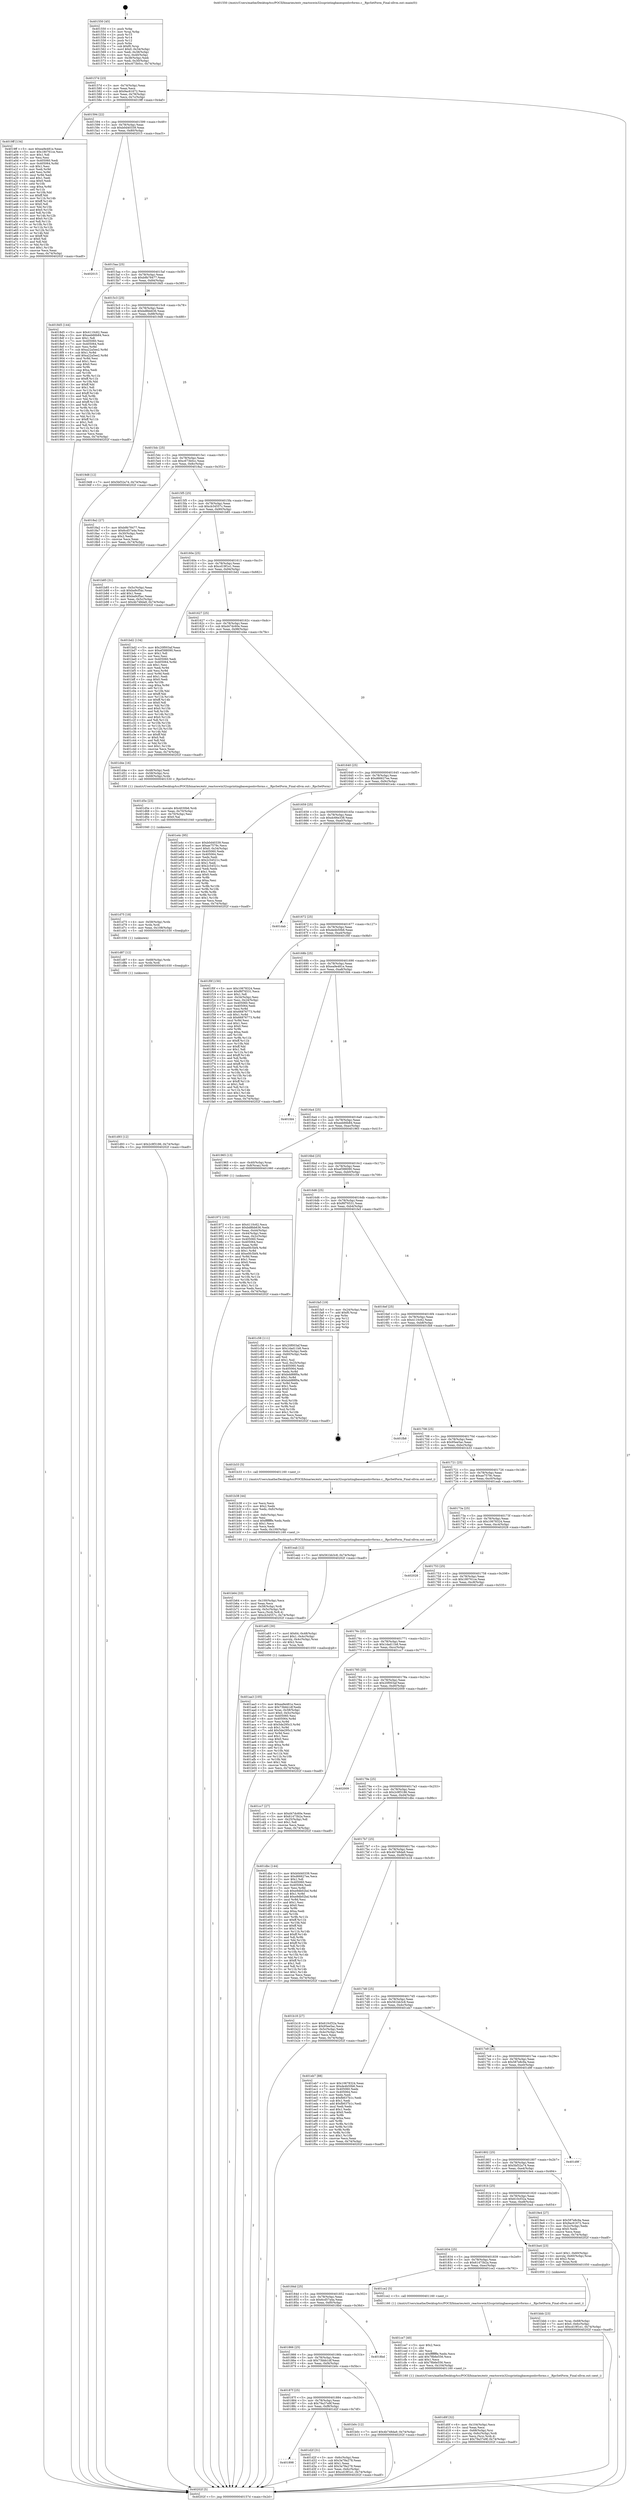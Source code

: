 digraph "0x401550" {
  label = "0x401550 (/mnt/c/Users/mathe/Desktop/tcc/POCII/binaries/extr_reactoswin32ssprintingbasespoolsvforms.c__RpcSetForm_Final-ollvm.out::main(0))"
  labelloc = "t"
  node[shape=record]

  Entry [label="",width=0.3,height=0.3,shape=circle,fillcolor=black,style=filled]
  "0x40157d" [label="{
     0x40157d [23]\l
     | [instrs]\l
     &nbsp;&nbsp;0x40157d \<+3\>: mov -0x74(%rbp),%eax\l
     &nbsp;&nbsp;0x401580 \<+2\>: mov %eax,%ecx\l
     &nbsp;&nbsp;0x401582 \<+6\>: sub $0x9ac61672,%ecx\l
     &nbsp;&nbsp;0x401588 \<+3\>: mov %eax,-0x78(%rbp)\l
     &nbsp;&nbsp;0x40158b \<+3\>: mov %ecx,-0x7c(%rbp)\l
     &nbsp;&nbsp;0x40158e \<+6\>: je 00000000004019ff \<main+0x4af\>\l
  }"]
  "0x4019ff" [label="{
     0x4019ff [134]\l
     | [instrs]\l
     &nbsp;&nbsp;0x4019ff \<+5\>: mov $0xea9e481e,%eax\l
     &nbsp;&nbsp;0x401a04 \<+5\>: mov $0x180761ce,%ecx\l
     &nbsp;&nbsp;0x401a09 \<+2\>: mov $0x1,%dl\l
     &nbsp;&nbsp;0x401a0b \<+2\>: xor %esi,%esi\l
     &nbsp;&nbsp;0x401a0d \<+7\>: mov 0x405060,%edi\l
     &nbsp;&nbsp;0x401a14 \<+8\>: mov 0x405064,%r8d\l
     &nbsp;&nbsp;0x401a1c \<+3\>: sub $0x1,%esi\l
     &nbsp;&nbsp;0x401a1f \<+3\>: mov %edi,%r9d\l
     &nbsp;&nbsp;0x401a22 \<+3\>: add %esi,%r9d\l
     &nbsp;&nbsp;0x401a25 \<+4\>: imul %r9d,%edi\l
     &nbsp;&nbsp;0x401a29 \<+3\>: and $0x1,%edi\l
     &nbsp;&nbsp;0x401a2c \<+3\>: cmp $0x0,%edi\l
     &nbsp;&nbsp;0x401a2f \<+4\>: sete %r10b\l
     &nbsp;&nbsp;0x401a33 \<+4\>: cmp $0xa,%r8d\l
     &nbsp;&nbsp;0x401a37 \<+4\>: setl %r11b\l
     &nbsp;&nbsp;0x401a3b \<+3\>: mov %r10b,%bl\l
     &nbsp;&nbsp;0x401a3e \<+3\>: xor $0xff,%bl\l
     &nbsp;&nbsp;0x401a41 \<+3\>: mov %r11b,%r14b\l
     &nbsp;&nbsp;0x401a44 \<+4\>: xor $0xff,%r14b\l
     &nbsp;&nbsp;0x401a48 \<+3\>: xor $0x0,%dl\l
     &nbsp;&nbsp;0x401a4b \<+3\>: mov %bl,%r15b\l
     &nbsp;&nbsp;0x401a4e \<+4\>: and $0x0,%r15b\l
     &nbsp;&nbsp;0x401a52 \<+3\>: and %dl,%r10b\l
     &nbsp;&nbsp;0x401a55 \<+3\>: mov %r14b,%r12b\l
     &nbsp;&nbsp;0x401a58 \<+4\>: and $0x0,%r12b\l
     &nbsp;&nbsp;0x401a5c \<+3\>: and %dl,%r11b\l
     &nbsp;&nbsp;0x401a5f \<+3\>: or %r10b,%r15b\l
     &nbsp;&nbsp;0x401a62 \<+3\>: or %r11b,%r12b\l
     &nbsp;&nbsp;0x401a65 \<+3\>: xor %r12b,%r15b\l
     &nbsp;&nbsp;0x401a68 \<+3\>: or %r14b,%bl\l
     &nbsp;&nbsp;0x401a6b \<+3\>: xor $0xff,%bl\l
     &nbsp;&nbsp;0x401a6e \<+3\>: or $0x0,%dl\l
     &nbsp;&nbsp;0x401a71 \<+2\>: and %dl,%bl\l
     &nbsp;&nbsp;0x401a73 \<+3\>: or %bl,%r15b\l
     &nbsp;&nbsp;0x401a76 \<+4\>: test $0x1,%r15b\l
     &nbsp;&nbsp;0x401a7a \<+3\>: cmovne %ecx,%eax\l
     &nbsp;&nbsp;0x401a7d \<+3\>: mov %eax,-0x74(%rbp)\l
     &nbsp;&nbsp;0x401a80 \<+5\>: jmp 000000000040202f \<main+0xadf\>\l
  }"]
  "0x401594" [label="{
     0x401594 [22]\l
     | [instrs]\l
     &nbsp;&nbsp;0x401594 \<+5\>: jmp 0000000000401599 \<main+0x49\>\l
     &nbsp;&nbsp;0x401599 \<+3\>: mov -0x78(%rbp),%eax\l
     &nbsp;&nbsp;0x40159c \<+5\>: sub $0xb0d40339,%eax\l
     &nbsp;&nbsp;0x4015a1 \<+3\>: mov %eax,-0x80(%rbp)\l
     &nbsp;&nbsp;0x4015a4 \<+6\>: je 0000000000402015 \<main+0xac5\>\l
  }"]
  Exit [label="",width=0.3,height=0.3,shape=circle,fillcolor=black,style=filled,peripheries=2]
  "0x402015" [label="{
     0x402015\l
  }", style=dashed]
  "0x4015aa" [label="{
     0x4015aa [25]\l
     | [instrs]\l
     &nbsp;&nbsp;0x4015aa \<+5\>: jmp 00000000004015af \<main+0x5f\>\l
     &nbsp;&nbsp;0x4015af \<+3\>: mov -0x78(%rbp),%eax\l
     &nbsp;&nbsp;0x4015b2 \<+5\>: sub $0xb9b78477,%eax\l
     &nbsp;&nbsp;0x4015b7 \<+6\>: mov %eax,-0x84(%rbp)\l
     &nbsp;&nbsp;0x4015bd \<+6\>: je 00000000004018d5 \<main+0x385\>\l
  }"]
  "0x401d93" [label="{
     0x401d93 [12]\l
     | [instrs]\l
     &nbsp;&nbsp;0x401d93 \<+7\>: movl $0x2c9f3186,-0x74(%rbp)\l
     &nbsp;&nbsp;0x401d9a \<+5\>: jmp 000000000040202f \<main+0xadf\>\l
  }"]
  "0x4018d5" [label="{
     0x4018d5 [144]\l
     | [instrs]\l
     &nbsp;&nbsp;0x4018d5 \<+5\>: mov $0x4110c62,%eax\l
     &nbsp;&nbsp;0x4018da \<+5\>: mov $0xeeb66b84,%ecx\l
     &nbsp;&nbsp;0x4018df \<+2\>: mov $0x1,%dl\l
     &nbsp;&nbsp;0x4018e1 \<+7\>: mov 0x405060,%esi\l
     &nbsp;&nbsp;0x4018e8 \<+7\>: mov 0x405064,%edi\l
     &nbsp;&nbsp;0x4018ef \<+3\>: mov %esi,%r8d\l
     &nbsp;&nbsp;0x4018f2 \<+7\>: sub $0xa22a5ee2,%r8d\l
     &nbsp;&nbsp;0x4018f9 \<+4\>: sub $0x1,%r8d\l
     &nbsp;&nbsp;0x4018fd \<+7\>: add $0xa22a5ee2,%r8d\l
     &nbsp;&nbsp;0x401904 \<+4\>: imul %r8d,%esi\l
     &nbsp;&nbsp;0x401908 \<+3\>: and $0x1,%esi\l
     &nbsp;&nbsp;0x40190b \<+3\>: cmp $0x0,%esi\l
     &nbsp;&nbsp;0x40190e \<+4\>: sete %r9b\l
     &nbsp;&nbsp;0x401912 \<+3\>: cmp $0xa,%edi\l
     &nbsp;&nbsp;0x401915 \<+4\>: setl %r10b\l
     &nbsp;&nbsp;0x401919 \<+3\>: mov %r9b,%r11b\l
     &nbsp;&nbsp;0x40191c \<+4\>: xor $0xff,%r11b\l
     &nbsp;&nbsp;0x401920 \<+3\>: mov %r10b,%bl\l
     &nbsp;&nbsp;0x401923 \<+3\>: xor $0xff,%bl\l
     &nbsp;&nbsp;0x401926 \<+3\>: xor $0x1,%dl\l
     &nbsp;&nbsp;0x401929 \<+3\>: mov %r11b,%r14b\l
     &nbsp;&nbsp;0x40192c \<+4\>: and $0xff,%r14b\l
     &nbsp;&nbsp;0x401930 \<+3\>: and %dl,%r9b\l
     &nbsp;&nbsp;0x401933 \<+3\>: mov %bl,%r15b\l
     &nbsp;&nbsp;0x401936 \<+4\>: and $0xff,%r15b\l
     &nbsp;&nbsp;0x40193a \<+3\>: and %dl,%r10b\l
     &nbsp;&nbsp;0x40193d \<+3\>: or %r9b,%r14b\l
     &nbsp;&nbsp;0x401940 \<+3\>: or %r10b,%r15b\l
     &nbsp;&nbsp;0x401943 \<+3\>: xor %r15b,%r14b\l
     &nbsp;&nbsp;0x401946 \<+3\>: or %bl,%r11b\l
     &nbsp;&nbsp;0x401949 \<+4\>: xor $0xff,%r11b\l
     &nbsp;&nbsp;0x40194d \<+3\>: or $0x1,%dl\l
     &nbsp;&nbsp;0x401950 \<+3\>: and %dl,%r11b\l
     &nbsp;&nbsp;0x401953 \<+3\>: or %r11b,%r14b\l
     &nbsp;&nbsp;0x401956 \<+4\>: test $0x1,%r14b\l
     &nbsp;&nbsp;0x40195a \<+3\>: cmovne %ecx,%eax\l
     &nbsp;&nbsp;0x40195d \<+3\>: mov %eax,-0x74(%rbp)\l
     &nbsp;&nbsp;0x401960 \<+5\>: jmp 000000000040202f \<main+0xadf\>\l
  }"]
  "0x4015c3" [label="{
     0x4015c3 [25]\l
     | [instrs]\l
     &nbsp;&nbsp;0x4015c3 \<+5\>: jmp 00000000004015c8 \<main+0x78\>\l
     &nbsp;&nbsp;0x4015c8 \<+3\>: mov -0x78(%rbp),%eax\l
     &nbsp;&nbsp;0x4015cb \<+5\>: sub $0xbd8bb636,%eax\l
     &nbsp;&nbsp;0x4015d0 \<+6\>: mov %eax,-0x88(%rbp)\l
     &nbsp;&nbsp;0x4015d6 \<+6\>: je 00000000004019d8 \<main+0x488\>\l
  }"]
  "0x401d87" [label="{
     0x401d87 [12]\l
     | [instrs]\l
     &nbsp;&nbsp;0x401d87 \<+4\>: mov -0x68(%rbp),%rdx\l
     &nbsp;&nbsp;0x401d8b \<+3\>: mov %rdx,%rdi\l
     &nbsp;&nbsp;0x401d8e \<+5\>: call 0000000000401030 \<free@plt\>\l
     | [calls]\l
     &nbsp;&nbsp;0x401030 \{1\} (unknown)\l
  }"]
  "0x4019d8" [label="{
     0x4019d8 [12]\l
     | [instrs]\l
     &nbsp;&nbsp;0x4019d8 \<+7\>: movl $0x5bf32a74,-0x74(%rbp)\l
     &nbsp;&nbsp;0x4019df \<+5\>: jmp 000000000040202f \<main+0xadf\>\l
  }"]
  "0x4015dc" [label="{
     0x4015dc [25]\l
     | [instrs]\l
     &nbsp;&nbsp;0x4015dc \<+5\>: jmp 00000000004015e1 \<main+0x91\>\l
     &nbsp;&nbsp;0x4015e1 \<+3\>: mov -0x78(%rbp),%eax\l
     &nbsp;&nbsp;0x4015e4 \<+5\>: sub $0xc673b0cc,%eax\l
     &nbsp;&nbsp;0x4015e9 \<+6\>: mov %eax,-0x8c(%rbp)\l
     &nbsp;&nbsp;0x4015ef \<+6\>: je 00000000004018a2 \<main+0x352\>\l
  }"]
  "0x401d75" [label="{
     0x401d75 [18]\l
     | [instrs]\l
     &nbsp;&nbsp;0x401d75 \<+4\>: mov -0x58(%rbp),%rdx\l
     &nbsp;&nbsp;0x401d79 \<+3\>: mov %rdx,%rdi\l
     &nbsp;&nbsp;0x401d7c \<+6\>: mov %eax,-0x108(%rbp)\l
     &nbsp;&nbsp;0x401d82 \<+5\>: call 0000000000401030 \<free@plt\>\l
     | [calls]\l
     &nbsp;&nbsp;0x401030 \{1\} (unknown)\l
  }"]
  "0x4018a2" [label="{
     0x4018a2 [27]\l
     | [instrs]\l
     &nbsp;&nbsp;0x4018a2 \<+5\>: mov $0xb9b78477,%eax\l
     &nbsp;&nbsp;0x4018a7 \<+5\>: mov $0x6cd57a4a,%ecx\l
     &nbsp;&nbsp;0x4018ac \<+3\>: mov -0x30(%rbp),%edx\l
     &nbsp;&nbsp;0x4018af \<+3\>: cmp $0x2,%edx\l
     &nbsp;&nbsp;0x4018b2 \<+3\>: cmovne %ecx,%eax\l
     &nbsp;&nbsp;0x4018b5 \<+3\>: mov %eax,-0x74(%rbp)\l
     &nbsp;&nbsp;0x4018b8 \<+5\>: jmp 000000000040202f \<main+0xadf\>\l
  }"]
  "0x4015f5" [label="{
     0x4015f5 [25]\l
     | [instrs]\l
     &nbsp;&nbsp;0x4015f5 \<+5\>: jmp 00000000004015fa \<main+0xaa\>\l
     &nbsp;&nbsp;0x4015fa \<+3\>: mov -0x78(%rbp),%eax\l
     &nbsp;&nbsp;0x4015fd \<+5\>: sub $0xcb34557c,%eax\l
     &nbsp;&nbsp;0x401602 \<+6\>: mov %eax,-0x90(%rbp)\l
     &nbsp;&nbsp;0x401608 \<+6\>: je 0000000000401b85 \<main+0x635\>\l
  }"]
  "0x40202f" [label="{
     0x40202f [5]\l
     | [instrs]\l
     &nbsp;&nbsp;0x40202f \<+5\>: jmp 000000000040157d \<main+0x2d\>\l
  }"]
  "0x401550" [label="{
     0x401550 [45]\l
     | [instrs]\l
     &nbsp;&nbsp;0x401550 \<+1\>: push %rbp\l
     &nbsp;&nbsp;0x401551 \<+3\>: mov %rsp,%rbp\l
     &nbsp;&nbsp;0x401554 \<+2\>: push %r15\l
     &nbsp;&nbsp;0x401556 \<+2\>: push %r14\l
     &nbsp;&nbsp;0x401558 \<+2\>: push %r12\l
     &nbsp;&nbsp;0x40155a \<+1\>: push %rbx\l
     &nbsp;&nbsp;0x40155b \<+7\>: sub $0xf0,%rsp\l
     &nbsp;&nbsp;0x401562 \<+7\>: movl $0x0,-0x34(%rbp)\l
     &nbsp;&nbsp;0x401569 \<+3\>: mov %edi,-0x38(%rbp)\l
     &nbsp;&nbsp;0x40156c \<+4\>: mov %rsi,-0x40(%rbp)\l
     &nbsp;&nbsp;0x401570 \<+3\>: mov -0x38(%rbp),%edi\l
     &nbsp;&nbsp;0x401573 \<+3\>: mov %edi,-0x30(%rbp)\l
     &nbsp;&nbsp;0x401576 \<+7\>: movl $0xc673b0cc,-0x74(%rbp)\l
  }"]
  "0x401d5e" [label="{
     0x401d5e [23]\l
     | [instrs]\l
     &nbsp;&nbsp;0x401d5e \<+10\>: movabs $0x4030b6,%rdi\l
     &nbsp;&nbsp;0x401d68 \<+3\>: mov %eax,-0x70(%rbp)\l
     &nbsp;&nbsp;0x401d6b \<+3\>: mov -0x70(%rbp),%esi\l
     &nbsp;&nbsp;0x401d6e \<+2\>: mov $0x0,%al\l
     &nbsp;&nbsp;0x401d70 \<+5\>: call 0000000000401040 \<printf@plt\>\l
     | [calls]\l
     &nbsp;&nbsp;0x401040 \{1\} (unknown)\l
  }"]
  "0x401b85" [label="{
     0x401b85 [31]\l
     | [instrs]\l
     &nbsp;&nbsp;0x401b85 \<+3\>: mov -0x5c(%rbp),%eax\l
     &nbsp;&nbsp;0x401b88 \<+5\>: sub $0xba9cf5ac,%eax\l
     &nbsp;&nbsp;0x401b8d \<+3\>: add $0x1,%eax\l
     &nbsp;&nbsp;0x401b90 \<+5\>: add $0xba9cf5ac,%eax\l
     &nbsp;&nbsp;0x401b95 \<+3\>: mov %eax,-0x5c(%rbp)\l
     &nbsp;&nbsp;0x401b98 \<+7\>: movl $0x4b748da9,-0x74(%rbp)\l
     &nbsp;&nbsp;0x401b9f \<+5\>: jmp 000000000040202f \<main+0xadf\>\l
  }"]
  "0x40160e" [label="{
     0x40160e [25]\l
     | [instrs]\l
     &nbsp;&nbsp;0x40160e \<+5\>: jmp 0000000000401613 \<main+0xc3\>\l
     &nbsp;&nbsp;0x401613 \<+3\>: mov -0x78(%rbp),%eax\l
     &nbsp;&nbsp;0x401616 \<+5\>: sub $0xcd19f1e1,%eax\l
     &nbsp;&nbsp;0x40161b \<+6\>: mov %eax,-0x94(%rbp)\l
     &nbsp;&nbsp;0x401621 \<+6\>: je 0000000000401bd2 \<main+0x682\>\l
  }"]
  "0x401898" [label="{
     0x401898\l
  }", style=dashed]
  "0x401bd2" [label="{
     0x401bd2 [134]\l
     | [instrs]\l
     &nbsp;&nbsp;0x401bd2 \<+5\>: mov $0x20f003af,%eax\l
     &nbsp;&nbsp;0x401bd7 \<+5\>: mov $0xef388090,%ecx\l
     &nbsp;&nbsp;0x401bdc \<+2\>: mov $0x1,%dl\l
     &nbsp;&nbsp;0x401bde \<+2\>: xor %esi,%esi\l
     &nbsp;&nbsp;0x401be0 \<+7\>: mov 0x405060,%edi\l
     &nbsp;&nbsp;0x401be7 \<+8\>: mov 0x405064,%r8d\l
     &nbsp;&nbsp;0x401bef \<+3\>: sub $0x1,%esi\l
     &nbsp;&nbsp;0x401bf2 \<+3\>: mov %edi,%r9d\l
     &nbsp;&nbsp;0x401bf5 \<+3\>: add %esi,%r9d\l
     &nbsp;&nbsp;0x401bf8 \<+4\>: imul %r9d,%edi\l
     &nbsp;&nbsp;0x401bfc \<+3\>: and $0x1,%edi\l
     &nbsp;&nbsp;0x401bff \<+3\>: cmp $0x0,%edi\l
     &nbsp;&nbsp;0x401c02 \<+4\>: sete %r10b\l
     &nbsp;&nbsp;0x401c06 \<+4\>: cmp $0xa,%r8d\l
     &nbsp;&nbsp;0x401c0a \<+4\>: setl %r11b\l
     &nbsp;&nbsp;0x401c0e \<+3\>: mov %r10b,%bl\l
     &nbsp;&nbsp;0x401c11 \<+3\>: xor $0xff,%bl\l
     &nbsp;&nbsp;0x401c14 \<+3\>: mov %r11b,%r14b\l
     &nbsp;&nbsp;0x401c17 \<+4\>: xor $0xff,%r14b\l
     &nbsp;&nbsp;0x401c1b \<+3\>: xor $0x0,%dl\l
     &nbsp;&nbsp;0x401c1e \<+3\>: mov %bl,%r15b\l
     &nbsp;&nbsp;0x401c21 \<+4\>: and $0x0,%r15b\l
     &nbsp;&nbsp;0x401c25 \<+3\>: and %dl,%r10b\l
     &nbsp;&nbsp;0x401c28 \<+3\>: mov %r14b,%r12b\l
     &nbsp;&nbsp;0x401c2b \<+4\>: and $0x0,%r12b\l
     &nbsp;&nbsp;0x401c2f \<+3\>: and %dl,%r11b\l
     &nbsp;&nbsp;0x401c32 \<+3\>: or %r10b,%r15b\l
     &nbsp;&nbsp;0x401c35 \<+3\>: or %r11b,%r12b\l
     &nbsp;&nbsp;0x401c38 \<+3\>: xor %r12b,%r15b\l
     &nbsp;&nbsp;0x401c3b \<+3\>: or %r14b,%bl\l
     &nbsp;&nbsp;0x401c3e \<+3\>: xor $0xff,%bl\l
     &nbsp;&nbsp;0x401c41 \<+3\>: or $0x0,%dl\l
     &nbsp;&nbsp;0x401c44 \<+2\>: and %dl,%bl\l
     &nbsp;&nbsp;0x401c46 \<+3\>: or %bl,%r15b\l
     &nbsp;&nbsp;0x401c49 \<+4\>: test $0x1,%r15b\l
     &nbsp;&nbsp;0x401c4d \<+3\>: cmovne %ecx,%eax\l
     &nbsp;&nbsp;0x401c50 \<+3\>: mov %eax,-0x74(%rbp)\l
     &nbsp;&nbsp;0x401c53 \<+5\>: jmp 000000000040202f \<main+0xadf\>\l
  }"]
  "0x401627" [label="{
     0x401627 [25]\l
     | [instrs]\l
     &nbsp;&nbsp;0x401627 \<+5\>: jmp 000000000040162c \<main+0xdc\>\l
     &nbsp;&nbsp;0x40162c \<+3\>: mov -0x78(%rbp),%eax\l
     &nbsp;&nbsp;0x40162f \<+5\>: sub $0xd47dc60e,%eax\l
     &nbsp;&nbsp;0x401634 \<+6\>: mov %eax,-0x98(%rbp)\l
     &nbsp;&nbsp;0x40163a \<+6\>: je 0000000000401d4e \<main+0x7fe\>\l
  }"]
  "0x401d2f" [label="{
     0x401d2f [31]\l
     | [instrs]\l
     &nbsp;&nbsp;0x401d2f \<+3\>: mov -0x6c(%rbp),%eax\l
     &nbsp;&nbsp;0x401d32 \<+5\>: sub $0x3a78a278,%eax\l
     &nbsp;&nbsp;0x401d37 \<+3\>: add $0x1,%eax\l
     &nbsp;&nbsp;0x401d3a \<+5\>: add $0x3a78a278,%eax\l
     &nbsp;&nbsp;0x401d3f \<+3\>: mov %eax,-0x6c(%rbp)\l
     &nbsp;&nbsp;0x401d42 \<+7\>: movl $0xcd19f1e1,-0x74(%rbp)\l
     &nbsp;&nbsp;0x401d49 \<+5\>: jmp 000000000040202f \<main+0xadf\>\l
  }"]
  "0x401d4e" [label="{
     0x401d4e [16]\l
     | [instrs]\l
     &nbsp;&nbsp;0x401d4e \<+3\>: mov -0x48(%rbp),%edi\l
     &nbsp;&nbsp;0x401d51 \<+4\>: mov -0x58(%rbp),%rsi\l
     &nbsp;&nbsp;0x401d55 \<+4\>: mov -0x68(%rbp),%rdx\l
     &nbsp;&nbsp;0x401d59 \<+5\>: call 0000000000401530 \<_RpcSetForm\>\l
     | [calls]\l
     &nbsp;&nbsp;0x401530 \{1\} (/mnt/c/Users/mathe/Desktop/tcc/POCII/binaries/extr_reactoswin32ssprintingbasespoolsvforms.c__RpcSetForm_Final-ollvm.out::_RpcSetForm)\l
  }"]
  "0x401640" [label="{
     0x401640 [25]\l
     | [instrs]\l
     &nbsp;&nbsp;0x401640 \<+5\>: jmp 0000000000401645 \<main+0xf5\>\l
     &nbsp;&nbsp;0x401645 \<+3\>: mov -0x78(%rbp),%eax\l
     &nbsp;&nbsp;0x401648 \<+5\>: sub $0xd66627ee,%eax\l
     &nbsp;&nbsp;0x40164d \<+6\>: mov %eax,-0x9c(%rbp)\l
     &nbsp;&nbsp;0x401653 \<+6\>: je 0000000000401e4c \<main+0x8fc\>\l
  }"]
  "0x401d0f" [label="{
     0x401d0f [32]\l
     | [instrs]\l
     &nbsp;&nbsp;0x401d0f \<+6\>: mov -0x104(%rbp),%ecx\l
     &nbsp;&nbsp;0x401d15 \<+3\>: imul %eax,%ecx\l
     &nbsp;&nbsp;0x401d18 \<+4\>: mov -0x68(%rbp),%rsi\l
     &nbsp;&nbsp;0x401d1c \<+4\>: movslq -0x6c(%rbp),%rdi\l
     &nbsp;&nbsp;0x401d20 \<+3\>: mov %ecx,(%rsi,%rdi,4)\l
     &nbsp;&nbsp;0x401d23 \<+7\>: movl $0x79a37e9f,-0x74(%rbp)\l
     &nbsp;&nbsp;0x401d2a \<+5\>: jmp 000000000040202f \<main+0xadf\>\l
  }"]
  "0x401e4c" [label="{
     0x401e4c [95]\l
     | [instrs]\l
     &nbsp;&nbsp;0x401e4c \<+5\>: mov $0xb0d40339,%eax\l
     &nbsp;&nbsp;0x401e51 \<+5\>: mov $0xae7579c,%ecx\l
     &nbsp;&nbsp;0x401e56 \<+7\>: movl $0x0,-0x34(%rbp)\l
     &nbsp;&nbsp;0x401e5d \<+7\>: mov 0x405060,%edx\l
     &nbsp;&nbsp;0x401e64 \<+7\>: mov 0x405064,%esi\l
     &nbsp;&nbsp;0x401e6b \<+2\>: mov %edx,%edi\l
     &nbsp;&nbsp;0x401e6d \<+6\>: sub $0x2c54521c,%edi\l
     &nbsp;&nbsp;0x401e73 \<+3\>: sub $0x1,%edi\l
     &nbsp;&nbsp;0x401e76 \<+6\>: add $0x2c54521c,%edi\l
     &nbsp;&nbsp;0x401e7c \<+3\>: imul %edi,%edx\l
     &nbsp;&nbsp;0x401e7f \<+3\>: and $0x1,%edx\l
     &nbsp;&nbsp;0x401e82 \<+3\>: cmp $0x0,%edx\l
     &nbsp;&nbsp;0x401e85 \<+4\>: sete %r8b\l
     &nbsp;&nbsp;0x401e89 \<+3\>: cmp $0xa,%esi\l
     &nbsp;&nbsp;0x401e8c \<+4\>: setl %r9b\l
     &nbsp;&nbsp;0x401e90 \<+3\>: mov %r8b,%r10b\l
     &nbsp;&nbsp;0x401e93 \<+3\>: and %r9b,%r10b\l
     &nbsp;&nbsp;0x401e96 \<+3\>: xor %r9b,%r8b\l
     &nbsp;&nbsp;0x401e99 \<+3\>: or %r8b,%r10b\l
     &nbsp;&nbsp;0x401e9c \<+4\>: test $0x1,%r10b\l
     &nbsp;&nbsp;0x401ea0 \<+3\>: cmovne %ecx,%eax\l
     &nbsp;&nbsp;0x401ea3 \<+3\>: mov %eax,-0x74(%rbp)\l
     &nbsp;&nbsp;0x401ea6 \<+5\>: jmp 000000000040202f \<main+0xadf\>\l
  }"]
  "0x401659" [label="{
     0x401659 [25]\l
     | [instrs]\l
     &nbsp;&nbsp;0x401659 \<+5\>: jmp 000000000040165e \<main+0x10e\>\l
     &nbsp;&nbsp;0x40165e \<+3\>: mov -0x78(%rbp),%eax\l
     &nbsp;&nbsp;0x401661 \<+5\>: sub $0xdc66e338,%eax\l
     &nbsp;&nbsp;0x401666 \<+6\>: mov %eax,-0xa0(%rbp)\l
     &nbsp;&nbsp;0x40166c \<+6\>: je 0000000000401dab \<main+0x85b\>\l
  }"]
  "0x401ce7" [label="{
     0x401ce7 [40]\l
     | [instrs]\l
     &nbsp;&nbsp;0x401ce7 \<+5\>: mov $0x2,%ecx\l
     &nbsp;&nbsp;0x401cec \<+1\>: cltd\l
     &nbsp;&nbsp;0x401ced \<+2\>: idiv %ecx\l
     &nbsp;&nbsp;0x401cef \<+6\>: imul $0xfffffffe,%edx,%ecx\l
     &nbsp;&nbsp;0x401cf5 \<+6\>: add $0x78b6e556,%ecx\l
     &nbsp;&nbsp;0x401cfb \<+3\>: add $0x1,%ecx\l
     &nbsp;&nbsp;0x401cfe \<+6\>: sub $0x78b6e556,%ecx\l
     &nbsp;&nbsp;0x401d04 \<+6\>: mov %ecx,-0x104(%rbp)\l
     &nbsp;&nbsp;0x401d0a \<+5\>: call 0000000000401160 \<next_i\>\l
     | [calls]\l
     &nbsp;&nbsp;0x401160 \{1\} (/mnt/c/Users/mathe/Desktop/tcc/POCII/binaries/extr_reactoswin32ssprintingbasespoolsvforms.c__RpcSetForm_Final-ollvm.out::next_i)\l
  }"]
  "0x401dab" [label="{
     0x401dab\l
  }", style=dashed]
  "0x401672" [label="{
     0x401672 [25]\l
     | [instrs]\l
     &nbsp;&nbsp;0x401672 \<+5\>: jmp 0000000000401677 \<main+0x127\>\l
     &nbsp;&nbsp;0x401677 \<+3\>: mov -0x78(%rbp),%eax\l
     &nbsp;&nbsp;0x40167a \<+5\>: sub $0xde4b50b6,%eax\l
     &nbsp;&nbsp;0x40167f \<+6\>: mov %eax,-0xa4(%rbp)\l
     &nbsp;&nbsp;0x401685 \<+6\>: je 0000000000401f0f \<main+0x9bf\>\l
  }"]
  "0x401bbb" [label="{
     0x401bbb [23]\l
     | [instrs]\l
     &nbsp;&nbsp;0x401bbb \<+4\>: mov %rax,-0x68(%rbp)\l
     &nbsp;&nbsp;0x401bbf \<+7\>: movl $0x0,-0x6c(%rbp)\l
     &nbsp;&nbsp;0x401bc6 \<+7\>: movl $0xcd19f1e1,-0x74(%rbp)\l
     &nbsp;&nbsp;0x401bcd \<+5\>: jmp 000000000040202f \<main+0xadf\>\l
  }"]
  "0x401f0f" [label="{
     0x401f0f [150]\l
     | [instrs]\l
     &nbsp;&nbsp;0x401f0f \<+5\>: mov $0x10678324,%eax\l
     &nbsp;&nbsp;0x401f14 \<+5\>: mov $0xf6f76531,%ecx\l
     &nbsp;&nbsp;0x401f19 \<+2\>: mov $0x1,%dl\l
     &nbsp;&nbsp;0x401f1b \<+3\>: mov -0x34(%rbp),%esi\l
     &nbsp;&nbsp;0x401f1e \<+3\>: mov %esi,-0x24(%rbp)\l
     &nbsp;&nbsp;0x401f21 \<+7\>: mov 0x405060,%esi\l
     &nbsp;&nbsp;0x401f28 \<+7\>: mov 0x405064,%edi\l
     &nbsp;&nbsp;0x401f2f \<+3\>: mov %esi,%r8d\l
     &nbsp;&nbsp;0x401f32 \<+7\>: add $0x66876773,%r8d\l
     &nbsp;&nbsp;0x401f39 \<+4\>: sub $0x1,%r8d\l
     &nbsp;&nbsp;0x401f3d \<+7\>: sub $0x66876773,%r8d\l
     &nbsp;&nbsp;0x401f44 \<+4\>: imul %r8d,%esi\l
     &nbsp;&nbsp;0x401f48 \<+3\>: and $0x1,%esi\l
     &nbsp;&nbsp;0x401f4b \<+3\>: cmp $0x0,%esi\l
     &nbsp;&nbsp;0x401f4e \<+4\>: sete %r9b\l
     &nbsp;&nbsp;0x401f52 \<+3\>: cmp $0xa,%edi\l
     &nbsp;&nbsp;0x401f55 \<+4\>: setl %r10b\l
     &nbsp;&nbsp;0x401f59 \<+3\>: mov %r9b,%r11b\l
     &nbsp;&nbsp;0x401f5c \<+4\>: xor $0xff,%r11b\l
     &nbsp;&nbsp;0x401f60 \<+3\>: mov %r10b,%bl\l
     &nbsp;&nbsp;0x401f63 \<+3\>: xor $0xff,%bl\l
     &nbsp;&nbsp;0x401f66 \<+3\>: xor $0x1,%dl\l
     &nbsp;&nbsp;0x401f69 \<+3\>: mov %r11b,%r14b\l
     &nbsp;&nbsp;0x401f6c \<+4\>: and $0xff,%r14b\l
     &nbsp;&nbsp;0x401f70 \<+3\>: and %dl,%r9b\l
     &nbsp;&nbsp;0x401f73 \<+3\>: mov %bl,%r15b\l
     &nbsp;&nbsp;0x401f76 \<+4\>: and $0xff,%r15b\l
     &nbsp;&nbsp;0x401f7a \<+3\>: and %dl,%r10b\l
     &nbsp;&nbsp;0x401f7d \<+3\>: or %r9b,%r14b\l
     &nbsp;&nbsp;0x401f80 \<+3\>: or %r10b,%r15b\l
     &nbsp;&nbsp;0x401f83 \<+3\>: xor %r15b,%r14b\l
     &nbsp;&nbsp;0x401f86 \<+3\>: or %bl,%r11b\l
     &nbsp;&nbsp;0x401f89 \<+4\>: xor $0xff,%r11b\l
     &nbsp;&nbsp;0x401f8d \<+3\>: or $0x1,%dl\l
     &nbsp;&nbsp;0x401f90 \<+3\>: and %dl,%r11b\l
     &nbsp;&nbsp;0x401f93 \<+3\>: or %r11b,%r14b\l
     &nbsp;&nbsp;0x401f96 \<+4\>: test $0x1,%r14b\l
     &nbsp;&nbsp;0x401f9a \<+3\>: cmovne %ecx,%eax\l
     &nbsp;&nbsp;0x401f9d \<+3\>: mov %eax,-0x74(%rbp)\l
     &nbsp;&nbsp;0x401fa0 \<+5\>: jmp 000000000040202f \<main+0xadf\>\l
  }"]
  "0x40168b" [label="{
     0x40168b [25]\l
     | [instrs]\l
     &nbsp;&nbsp;0x40168b \<+5\>: jmp 0000000000401690 \<main+0x140\>\l
     &nbsp;&nbsp;0x401690 \<+3\>: mov -0x78(%rbp),%eax\l
     &nbsp;&nbsp;0x401693 \<+5\>: sub $0xea9e481e,%eax\l
     &nbsp;&nbsp;0x401698 \<+6\>: mov %eax,-0xa8(%rbp)\l
     &nbsp;&nbsp;0x40169e \<+6\>: je 0000000000401fd4 \<main+0xa84\>\l
  }"]
  "0x401b64" [label="{
     0x401b64 [33]\l
     | [instrs]\l
     &nbsp;&nbsp;0x401b64 \<+6\>: mov -0x100(%rbp),%ecx\l
     &nbsp;&nbsp;0x401b6a \<+3\>: imul %eax,%ecx\l
     &nbsp;&nbsp;0x401b6d \<+4\>: mov -0x58(%rbp),%rdi\l
     &nbsp;&nbsp;0x401b71 \<+4\>: movslq -0x5c(%rbp),%r8\l
     &nbsp;&nbsp;0x401b75 \<+4\>: mov %ecx,(%rdi,%r8,4)\l
     &nbsp;&nbsp;0x401b79 \<+7\>: movl $0xcb34557c,-0x74(%rbp)\l
     &nbsp;&nbsp;0x401b80 \<+5\>: jmp 000000000040202f \<main+0xadf\>\l
  }"]
  "0x401fd4" [label="{
     0x401fd4\l
  }", style=dashed]
  "0x4016a4" [label="{
     0x4016a4 [25]\l
     | [instrs]\l
     &nbsp;&nbsp;0x4016a4 \<+5\>: jmp 00000000004016a9 \<main+0x159\>\l
     &nbsp;&nbsp;0x4016a9 \<+3\>: mov -0x78(%rbp),%eax\l
     &nbsp;&nbsp;0x4016ac \<+5\>: sub $0xeeb66b84,%eax\l
     &nbsp;&nbsp;0x4016b1 \<+6\>: mov %eax,-0xac(%rbp)\l
     &nbsp;&nbsp;0x4016b7 \<+6\>: je 0000000000401965 \<main+0x415\>\l
  }"]
  "0x401b38" [label="{
     0x401b38 [44]\l
     | [instrs]\l
     &nbsp;&nbsp;0x401b38 \<+2\>: xor %ecx,%ecx\l
     &nbsp;&nbsp;0x401b3a \<+5\>: mov $0x2,%edx\l
     &nbsp;&nbsp;0x401b3f \<+6\>: mov %edx,-0xfc(%rbp)\l
     &nbsp;&nbsp;0x401b45 \<+1\>: cltd\l
     &nbsp;&nbsp;0x401b46 \<+6\>: mov -0xfc(%rbp),%esi\l
     &nbsp;&nbsp;0x401b4c \<+2\>: idiv %esi\l
     &nbsp;&nbsp;0x401b4e \<+6\>: imul $0xfffffffe,%edx,%edx\l
     &nbsp;&nbsp;0x401b54 \<+3\>: sub $0x1,%ecx\l
     &nbsp;&nbsp;0x401b57 \<+2\>: sub %ecx,%edx\l
     &nbsp;&nbsp;0x401b59 \<+6\>: mov %edx,-0x100(%rbp)\l
     &nbsp;&nbsp;0x401b5f \<+5\>: call 0000000000401160 \<next_i\>\l
     | [calls]\l
     &nbsp;&nbsp;0x401160 \{1\} (/mnt/c/Users/mathe/Desktop/tcc/POCII/binaries/extr_reactoswin32ssprintingbasespoolsvforms.c__RpcSetForm_Final-ollvm.out::next_i)\l
  }"]
  "0x401965" [label="{
     0x401965 [13]\l
     | [instrs]\l
     &nbsp;&nbsp;0x401965 \<+4\>: mov -0x40(%rbp),%rax\l
     &nbsp;&nbsp;0x401969 \<+4\>: mov 0x8(%rax),%rdi\l
     &nbsp;&nbsp;0x40196d \<+5\>: call 0000000000401060 \<atoi@plt\>\l
     | [calls]\l
     &nbsp;&nbsp;0x401060 \{1\} (unknown)\l
  }"]
  "0x4016bd" [label="{
     0x4016bd [25]\l
     | [instrs]\l
     &nbsp;&nbsp;0x4016bd \<+5\>: jmp 00000000004016c2 \<main+0x172\>\l
     &nbsp;&nbsp;0x4016c2 \<+3\>: mov -0x78(%rbp),%eax\l
     &nbsp;&nbsp;0x4016c5 \<+5\>: sub $0xef388090,%eax\l
     &nbsp;&nbsp;0x4016ca \<+6\>: mov %eax,-0xb0(%rbp)\l
     &nbsp;&nbsp;0x4016d0 \<+6\>: je 0000000000401c58 \<main+0x708\>\l
  }"]
  "0x401972" [label="{
     0x401972 [102]\l
     | [instrs]\l
     &nbsp;&nbsp;0x401972 \<+5\>: mov $0x4110c62,%ecx\l
     &nbsp;&nbsp;0x401977 \<+5\>: mov $0xbd8bb636,%edx\l
     &nbsp;&nbsp;0x40197c \<+3\>: mov %eax,-0x44(%rbp)\l
     &nbsp;&nbsp;0x40197f \<+3\>: mov -0x44(%rbp),%eax\l
     &nbsp;&nbsp;0x401982 \<+3\>: mov %eax,-0x2c(%rbp)\l
     &nbsp;&nbsp;0x401985 \<+7\>: mov 0x405060,%eax\l
     &nbsp;&nbsp;0x40198c \<+7\>: mov 0x405064,%esi\l
     &nbsp;&nbsp;0x401993 \<+3\>: mov %eax,%r8d\l
     &nbsp;&nbsp;0x401996 \<+7\>: sub $0xe0fc5bf4,%r8d\l
     &nbsp;&nbsp;0x40199d \<+4\>: sub $0x1,%r8d\l
     &nbsp;&nbsp;0x4019a1 \<+7\>: add $0xe0fc5bf4,%r8d\l
     &nbsp;&nbsp;0x4019a8 \<+4\>: imul %r8d,%eax\l
     &nbsp;&nbsp;0x4019ac \<+3\>: and $0x1,%eax\l
     &nbsp;&nbsp;0x4019af \<+3\>: cmp $0x0,%eax\l
     &nbsp;&nbsp;0x4019b2 \<+4\>: sete %r9b\l
     &nbsp;&nbsp;0x4019b6 \<+3\>: cmp $0xa,%esi\l
     &nbsp;&nbsp;0x4019b9 \<+4\>: setl %r10b\l
     &nbsp;&nbsp;0x4019bd \<+3\>: mov %r9b,%r11b\l
     &nbsp;&nbsp;0x4019c0 \<+3\>: and %r10b,%r11b\l
     &nbsp;&nbsp;0x4019c3 \<+3\>: xor %r10b,%r9b\l
     &nbsp;&nbsp;0x4019c6 \<+3\>: or %r9b,%r11b\l
     &nbsp;&nbsp;0x4019c9 \<+4\>: test $0x1,%r11b\l
     &nbsp;&nbsp;0x4019cd \<+3\>: cmovne %edx,%ecx\l
     &nbsp;&nbsp;0x4019d0 \<+3\>: mov %ecx,-0x74(%rbp)\l
     &nbsp;&nbsp;0x4019d3 \<+5\>: jmp 000000000040202f \<main+0xadf\>\l
  }"]
  "0x40187f" [label="{
     0x40187f [25]\l
     | [instrs]\l
     &nbsp;&nbsp;0x40187f \<+5\>: jmp 0000000000401884 \<main+0x334\>\l
     &nbsp;&nbsp;0x401884 \<+3\>: mov -0x78(%rbp),%eax\l
     &nbsp;&nbsp;0x401887 \<+5\>: sub $0x79a37e9f,%eax\l
     &nbsp;&nbsp;0x40188c \<+6\>: mov %eax,-0xf8(%rbp)\l
     &nbsp;&nbsp;0x401892 \<+6\>: je 0000000000401d2f \<main+0x7df\>\l
  }"]
  "0x401c58" [label="{
     0x401c58 [111]\l
     | [instrs]\l
     &nbsp;&nbsp;0x401c58 \<+5\>: mov $0x20f003af,%eax\l
     &nbsp;&nbsp;0x401c5d \<+5\>: mov $0x1dad11b8,%ecx\l
     &nbsp;&nbsp;0x401c62 \<+3\>: mov -0x6c(%rbp),%edx\l
     &nbsp;&nbsp;0x401c65 \<+3\>: cmp -0x60(%rbp),%edx\l
     &nbsp;&nbsp;0x401c68 \<+4\>: setl %sil\l
     &nbsp;&nbsp;0x401c6c \<+4\>: and $0x1,%sil\l
     &nbsp;&nbsp;0x401c70 \<+4\>: mov %sil,-0x25(%rbp)\l
     &nbsp;&nbsp;0x401c74 \<+7\>: mov 0x405060,%edx\l
     &nbsp;&nbsp;0x401c7b \<+7\>: mov 0x405064,%edi\l
     &nbsp;&nbsp;0x401c82 \<+3\>: mov %edx,%r8d\l
     &nbsp;&nbsp;0x401c85 \<+7\>: add $0xbdd88f0a,%r8d\l
     &nbsp;&nbsp;0x401c8c \<+4\>: sub $0x1,%r8d\l
     &nbsp;&nbsp;0x401c90 \<+7\>: sub $0xbdd88f0a,%r8d\l
     &nbsp;&nbsp;0x401c97 \<+4\>: imul %r8d,%edx\l
     &nbsp;&nbsp;0x401c9b \<+3\>: and $0x1,%edx\l
     &nbsp;&nbsp;0x401c9e \<+3\>: cmp $0x0,%edx\l
     &nbsp;&nbsp;0x401ca1 \<+4\>: sete %sil\l
     &nbsp;&nbsp;0x401ca5 \<+3\>: cmp $0xa,%edi\l
     &nbsp;&nbsp;0x401ca8 \<+4\>: setl %r9b\l
     &nbsp;&nbsp;0x401cac \<+3\>: mov %sil,%r10b\l
     &nbsp;&nbsp;0x401caf \<+3\>: and %r9b,%r10b\l
     &nbsp;&nbsp;0x401cb2 \<+3\>: xor %r9b,%sil\l
     &nbsp;&nbsp;0x401cb5 \<+3\>: or %sil,%r10b\l
     &nbsp;&nbsp;0x401cb8 \<+4\>: test $0x1,%r10b\l
     &nbsp;&nbsp;0x401cbc \<+3\>: cmovne %ecx,%eax\l
     &nbsp;&nbsp;0x401cbf \<+3\>: mov %eax,-0x74(%rbp)\l
     &nbsp;&nbsp;0x401cc2 \<+5\>: jmp 000000000040202f \<main+0xadf\>\l
  }"]
  "0x4016d6" [label="{
     0x4016d6 [25]\l
     | [instrs]\l
     &nbsp;&nbsp;0x4016d6 \<+5\>: jmp 00000000004016db \<main+0x18b\>\l
     &nbsp;&nbsp;0x4016db \<+3\>: mov -0x78(%rbp),%eax\l
     &nbsp;&nbsp;0x4016de \<+5\>: sub $0xf6f76531,%eax\l
     &nbsp;&nbsp;0x4016e3 \<+6\>: mov %eax,-0xb4(%rbp)\l
     &nbsp;&nbsp;0x4016e9 \<+6\>: je 0000000000401fa5 \<main+0xa55\>\l
  }"]
  "0x401b0c" [label="{
     0x401b0c [12]\l
     | [instrs]\l
     &nbsp;&nbsp;0x401b0c \<+7\>: movl $0x4b748da9,-0x74(%rbp)\l
     &nbsp;&nbsp;0x401b13 \<+5\>: jmp 000000000040202f \<main+0xadf\>\l
  }"]
  "0x401fa5" [label="{
     0x401fa5 [19]\l
     | [instrs]\l
     &nbsp;&nbsp;0x401fa5 \<+3\>: mov -0x24(%rbp),%eax\l
     &nbsp;&nbsp;0x401fa8 \<+7\>: add $0xf0,%rsp\l
     &nbsp;&nbsp;0x401faf \<+1\>: pop %rbx\l
     &nbsp;&nbsp;0x401fb0 \<+2\>: pop %r12\l
     &nbsp;&nbsp;0x401fb2 \<+2\>: pop %r14\l
     &nbsp;&nbsp;0x401fb4 \<+2\>: pop %r15\l
     &nbsp;&nbsp;0x401fb6 \<+1\>: pop %rbp\l
     &nbsp;&nbsp;0x401fb7 \<+1\>: ret\l
  }"]
  "0x4016ef" [label="{
     0x4016ef [25]\l
     | [instrs]\l
     &nbsp;&nbsp;0x4016ef \<+5\>: jmp 00000000004016f4 \<main+0x1a4\>\l
     &nbsp;&nbsp;0x4016f4 \<+3\>: mov -0x78(%rbp),%eax\l
     &nbsp;&nbsp;0x4016f7 \<+5\>: sub $0x4110c62,%eax\l
     &nbsp;&nbsp;0x4016fc \<+6\>: mov %eax,-0xb8(%rbp)\l
     &nbsp;&nbsp;0x401702 \<+6\>: je 0000000000401fb8 \<main+0xa68\>\l
  }"]
  "0x401866" [label="{
     0x401866 [25]\l
     | [instrs]\l
     &nbsp;&nbsp;0x401866 \<+5\>: jmp 000000000040186b \<main+0x31b\>\l
     &nbsp;&nbsp;0x40186b \<+3\>: mov -0x78(%rbp),%eax\l
     &nbsp;&nbsp;0x40186e \<+5\>: sub $0x73bbb1df,%eax\l
     &nbsp;&nbsp;0x401873 \<+6\>: mov %eax,-0xf4(%rbp)\l
     &nbsp;&nbsp;0x401879 \<+6\>: je 0000000000401b0c \<main+0x5bc\>\l
  }"]
  "0x401fb8" [label="{
     0x401fb8\l
  }", style=dashed]
  "0x401708" [label="{
     0x401708 [25]\l
     | [instrs]\l
     &nbsp;&nbsp;0x401708 \<+5\>: jmp 000000000040170d \<main+0x1bd\>\l
     &nbsp;&nbsp;0x40170d \<+3\>: mov -0x78(%rbp),%eax\l
     &nbsp;&nbsp;0x401710 \<+5\>: sub $0x95ee5ac,%eax\l
     &nbsp;&nbsp;0x401715 \<+6\>: mov %eax,-0xbc(%rbp)\l
     &nbsp;&nbsp;0x40171b \<+6\>: je 0000000000401b33 \<main+0x5e3\>\l
  }"]
  "0x4018bd" [label="{
     0x4018bd\l
  }", style=dashed]
  "0x401b33" [label="{
     0x401b33 [5]\l
     | [instrs]\l
     &nbsp;&nbsp;0x401b33 \<+5\>: call 0000000000401160 \<next_i\>\l
     | [calls]\l
     &nbsp;&nbsp;0x401160 \{1\} (/mnt/c/Users/mathe/Desktop/tcc/POCII/binaries/extr_reactoswin32ssprintingbasespoolsvforms.c__RpcSetForm_Final-ollvm.out::next_i)\l
  }"]
  "0x401721" [label="{
     0x401721 [25]\l
     | [instrs]\l
     &nbsp;&nbsp;0x401721 \<+5\>: jmp 0000000000401726 \<main+0x1d6\>\l
     &nbsp;&nbsp;0x401726 \<+3\>: mov -0x78(%rbp),%eax\l
     &nbsp;&nbsp;0x401729 \<+5\>: sub $0xae7579c,%eax\l
     &nbsp;&nbsp;0x40172e \<+6\>: mov %eax,-0xc0(%rbp)\l
     &nbsp;&nbsp;0x401734 \<+6\>: je 0000000000401eab \<main+0x95b\>\l
  }"]
  "0x40184d" [label="{
     0x40184d [25]\l
     | [instrs]\l
     &nbsp;&nbsp;0x40184d \<+5\>: jmp 0000000000401852 \<main+0x302\>\l
     &nbsp;&nbsp;0x401852 \<+3\>: mov -0x78(%rbp),%eax\l
     &nbsp;&nbsp;0x401855 \<+5\>: sub $0x6cd57a4a,%eax\l
     &nbsp;&nbsp;0x40185a \<+6\>: mov %eax,-0xf0(%rbp)\l
     &nbsp;&nbsp;0x401860 \<+6\>: je 00000000004018bd \<main+0x36d\>\l
  }"]
  "0x401eab" [label="{
     0x401eab [12]\l
     | [instrs]\l
     &nbsp;&nbsp;0x401eab \<+7\>: movl $0x561bb3c8,-0x74(%rbp)\l
     &nbsp;&nbsp;0x401eb2 \<+5\>: jmp 000000000040202f \<main+0xadf\>\l
  }"]
  "0x40173a" [label="{
     0x40173a [25]\l
     | [instrs]\l
     &nbsp;&nbsp;0x40173a \<+5\>: jmp 000000000040173f \<main+0x1ef\>\l
     &nbsp;&nbsp;0x40173f \<+3\>: mov -0x78(%rbp),%eax\l
     &nbsp;&nbsp;0x401742 \<+5\>: sub $0x10678324,%eax\l
     &nbsp;&nbsp;0x401747 \<+6\>: mov %eax,-0xc4(%rbp)\l
     &nbsp;&nbsp;0x40174d \<+6\>: je 0000000000402028 \<main+0xad8\>\l
  }"]
  "0x401ce2" [label="{
     0x401ce2 [5]\l
     | [instrs]\l
     &nbsp;&nbsp;0x401ce2 \<+5\>: call 0000000000401160 \<next_i\>\l
     | [calls]\l
     &nbsp;&nbsp;0x401160 \{1\} (/mnt/c/Users/mathe/Desktop/tcc/POCII/binaries/extr_reactoswin32ssprintingbasespoolsvforms.c__RpcSetForm_Final-ollvm.out::next_i)\l
  }"]
  "0x402028" [label="{
     0x402028\l
  }", style=dashed]
  "0x401753" [label="{
     0x401753 [25]\l
     | [instrs]\l
     &nbsp;&nbsp;0x401753 \<+5\>: jmp 0000000000401758 \<main+0x208\>\l
     &nbsp;&nbsp;0x401758 \<+3\>: mov -0x78(%rbp),%eax\l
     &nbsp;&nbsp;0x40175b \<+5\>: sub $0x180761ce,%eax\l
     &nbsp;&nbsp;0x401760 \<+6\>: mov %eax,-0xc8(%rbp)\l
     &nbsp;&nbsp;0x401766 \<+6\>: je 0000000000401a85 \<main+0x535\>\l
  }"]
  "0x401834" [label="{
     0x401834 [25]\l
     | [instrs]\l
     &nbsp;&nbsp;0x401834 \<+5\>: jmp 0000000000401839 \<main+0x2e9\>\l
     &nbsp;&nbsp;0x401839 \<+3\>: mov -0x78(%rbp),%eax\l
     &nbsp;&nbsp;0x40183c \<+5\>: sub $0x61473b2a,%eax\l
     &nbsp;&nbsp;0x401841 \<+6\>: mov %eax,-0xec(%rbp)\l
     &nbsp;&nbsp;0x401847 \<+6\>: je 0000000000401ce2 \<main+0x792\>\l
  }"]
  "0x401a85" [label="{
     0x401a85 [30]\l
     | [instrs]\l
     &nbsp;&nbsp;0x401a85 \<+7\>: movl $0x64,-0x48(%rbp)\l
     &nbsp;&nbsp;0x401a8c \<+7\>: movl $0x1,-0x4c(%rbp)\l
     &nbsp;&nbsp;0x401a93 \<+4\>: movslq -0x4c(%rbp),%rax\l
     &nbsp;&nbsp;0x401a97 \<+4\>: shl $0x2,%rax\l
     &nbsp;&nbsp;0x401a9b \<+3\>: mov %rax,%rdi\l
     &nbsp;&nbsp;0x401a9e \<+5\>: call 0000000000401050 \<malloc@plt\>\l
     | [calls]\l
     &nbsp;&nbsp;0x401050 \{1\} (unknown)\l
  }"]
  "0x40176c" [label="{
     0x40176c [25]\l
     | [instrs]\l
     &nbsp;&nbsp;0x40176c \<+5\>: jmp 0000000000401771 \<main+0x221\>\l
     &nbsp;&nbsp;0x401771 \<+3\>: mov -0x78(%rbp),%eax\l
     &nbsp;&nbsp;0x401774 \<+5\>: sub $0x1dad11b8,%eax\l
     &nbsp;&nbsp;0x401779 \<+6\>: mov %eax,-0xcc(%rbp)\l
     &nbsp;&nbsp;0x40177f \<+6\>: je 0000000000401cc7 \<main+0x777\>\l
  }"]
  "0x401ba4" [label="{
     0x401ba4 [23]\l
     | [instrs]\l
     &nbsp;&nbsp;0x401ba4 \<+7\>: movl $0x1,-0x60(%rbp)\l
     &nbsp;&nbsp;0x401bab \<+4\>: movslq -0x60(%rbp),%rax\l
     &nbsp;&nbsp;0x401baf \<+4\>: shl $0x2,%rax\l
     &nbsp;&nbsp;0x401bb3 \<+3\>: mov %rax,%rdi\l
     &nbsp;&nbsp;0x401bb6 \<+5\>: call 0000000000401050 \<malloc@plt\>\l
     | [calls]\l
     &nbsp;&nbsp;0x401050 \{1\} (unknown)\l
  }"]
  "0x401cc7" [label="{
     0x401cc7 [27]\l
     | [instrs]\l
     &nbsp;&nbsp;0x401cc7 \<+5\>: mov $0xd47dc60e,%eax\l
     &nbsp;&nbsp;0x401ccc \<+5\>: mov $0x61473b2a,%ecx\l
     &nbsp;&nbsp;0x401cd1 \<+3\>: mov -0x25(%rbp),%dl\l
     &nbsp;&nbsp;0x401cd4 \<+3\>: test $0x1,%dl\l
     &nbsp;&nbsp;0x401cd7 \<+3\>: cmovne %ecx,%eax\l
     &nbsp;&nbsp;0x401cda \<+3\>: mov %eax,-0x74(%rbp)\l
     &nbsp;&nbsp;0x401cdd \<+5\>: jmp 000000000040202f \<main+0xadf\>\l
  }"]
  "0x401785" [label="{
     0x401785 [25]\l
     | [instrs]\l
     &nbsp;&nbsp;0x401785 \<+5\>: jmp 000000000040178a \<main+0x23a\>\l
     &nbsp;&nbsp;0x40178a \<+3\>: mov -0x78(%rbp),%eax\l
     &nbsp;&nbsp;0x40178d \<+5\>: sub $0x20f003af,%eax\l
     &nbsp;&nbsp;0x401792 \<+6\>: mov %eax,-0xd0(%rbp)\l
     &nbsp;&nbsp;0x401798 \<+6\>: je 0000000000402009 \<main+0xab9\>\l
  }"]
  "0x401aa3" [label="{
     0x401aa3 [105]\l
     | [instrs]\l
     &nbsp;&nbsp;0x401aa3 \<+5\>: mov $0xea9e481e,%ecx\l
     &nbsp;&nbsp;0x401aa8 \<+5\>: mov $0x73bbb1df,%edx\l
     &nbsp;&nbsp;0x401aad \<+4\>: mov %rax,-0x58(%rbp)\l
     &nbsp;&nbsp;0x401ab1 \<+7\>: movl $0x0,-0x5c(%rbp)\l
     &nbsp;&nbsp;0x401ab8 \<+7\>: mov 0x405060,%esi\l
     &nbsp;&nbsp;0x401abf \<+8\>: mov 0x405064,%r8d\l
     &nbsp;&nbsp;0x401ac7 \<+3\>: mov %esi,%r9d\l
     &nbsp;&nbsp;0x401aca \<+7\>: sub $0x5de295c3,%r9d\l
     &nbsp;&nbsp;0x401ad1 \<+4\>: sub $0x1,%r9d\l
     &nbsp;&nbsp;0x401ad5 \<+7\>: add $0x5de295c3,%r9d\l
     &nbsp;&nbsp;0x401adc \<+4\>: imul %r9d,%esi\l
     &nbsp;&nbsp;0x401ae0 \<+3\>: and $0x1,%esi\l
     &nbsp;&nbsp;0x401ae3 \<+3\>: cmp $0x0,%esi\l
     &nbsp;&nbsp;0x401ae6 \<+4\>: sete %r10b\l
     &nbsp;&nbsp;0x401aea \<+4\>: cmp $0xa,%r8d\l
     &nbsp;&nbsp;0x401aee \<+4\>: setl %r11b\l
     &nbsp;&nbsp;0x401af2 \<+3\>: mov %r10b,%bl\l
     &nbsp;&nbsp;0x401af5 \<+3\>: and %r11b,%bl\l
     &nbsp;&nbsp;0x401af8 \<+3\>: xor %r11b,%r10b\l
     &nbsp;&nbsp;0x401afb \<+3\>: or %r10b,%bl\l
     &nbsp;&nbsp;0x401afe \<+3\>: test $0x1,%bl\l
     &nbsp;&nbsp;0x401b01 \<+3\>: cmovne %edx,%ecx\l
     &nbsp;&nbsp;0x401b04 \<+3\>: mov %ecx,-0x74(%rbp)\l
     &nbsp;&nbsp;0x401b07 \<+5\>: jmp 000000000040202f \<main+0xadf\>\l
  }"]
  "0x402009" [label="{
     0x402009\l
  }", style=dashed]
  "0x40179e" [label="{
     0x40179e [25]\l
     | [instrs]\l
     &nbsp;&nbsp;0x40179e \<+5\>: jmp 00000000004017a3 \<main+0x253\>\l
     &nbsp;&nbsp;0x4017a3 \<+3\>: mov -0x78(%rbp),%eax\l
     &nbsp;&nbsp;0x4017a6 \<+5\>: sub $0x2c9f3186,%eax\l
     &nbsp;&nbsp;0x4017ab \<+6\>: mov %eax,-0xd4(%rbp)\l
     &nbsp;&nbsp;0x4017b1 \<+6\>: je 0000000000401dbc \<main+0x86c\>\l
  }"]
  "0x40181b" [label="{
     0x40181b [25]\l
     | [instrs]\l
     &nbsp;&nbsp;0x40181b \<+5\>: jmp 0000000000401820 \<main+0x2d0\>\l
     &nbsp;&nbsp;0x401820 \<+3\>: mov -0x78(%rbp),%eax\l
     &nbsp;&nbsp;0x401823 \<+5\>: sub $0x610cf32a,%eax\l
     &nbsp;&nbsp;0x401828 \<+6\>: mov %eax,-0xe8(%rbp)\l
     &nbsp;&nbsp;0x40182e \<+6\>: je 0000000000401ba4 \<main+0x654\>\l
  }"]
  "0x401dbc" [label="{
     0x401dbc [144]\l
     | [instrs]\l
     &nbsp;&nbsp;0x401dbc \<+5\>: mov $0xb0d40339,%eax\l
     &nbsp;&nbsp;0x401dc1 \<+5\>: mov $0xd66627ee,%ecx\l
     &nbsp;&nbsp;0x401dc6 \<+2\>: mov $0x1,%dl\l
     &nbsp;&nbsp;0x401dc8 \<+7\>: mov 0x405060,%esi\l
     &nbsp;&nbsp;0x401dcf \<+7\>: mov 0x405064,%edi\l
     &nbsp;&nbsp;0x401dd6 \<+3\>: mov %esi,%r8d\l
     &nbsp;&nbsp;0x401dd9 \<+7\>: sub $0xe9db02bd,%r8d\l
     &nbsp;&nbsp;0x401de0 \<+4\>: sub $0x1,%r8d\l
     &nbsp;&nbsp;0x401de4 \<+7\>: add $0xe9db02bd,%r8d\l
     &nbsp;&nbsp;0x401deb \<+4\>: imul %r8d,%esi\l
     &nbsp;&nbsp;0x401def \<+3\>: and $0x1,%esi\l
     &nbsp;&nbsp;0x401df2 \<+3\>: cmp $0x0,%esi\l
     &nbsp;&nbsp;0x401df5 \<+4\>: sete %r9b\l
     &nbsp;&nbsp;0x401df9 \<+3\>: cmp $0xa,%edi\l
     &nbsp;&nbsp;0x401dfc \<+4\>: setl %r10b\l
     &nbsp;&nbsp;0x401e00 \<+3\>: mov %r9b,%r11b\l
     &nbsp;&nbsp;0x401e03 \<+4\>: xor $0xff,%r11b\l
     &nbsp;&nbsp;0x401e07 \<+3\>: mov %r10b,%bl\l
     &nbsp;&nbsp;0x401e0a \<+3\>: xor $0xff,%bl\l
     &nbsp;&nbsp;0x401e0d \<+3\>: xor $0x1,%dl\l
     &nbsp;&nbsp;0x401e10 \<+3\>: mov %r11b,%r14b\l
     &nbsp;&nbsp;0x401e13 \<+4\>: and $0xff,%r14b\l
     &nbsp;&nbsp;0x401e17 \<+3\>: and %dl,%r9b\l
     &nbsp;&nbsp;0x401e1a \<+3\>: mov %bl,%r15b\l
     &nbsp;&nbsp;0x401e1d \<+4\>: and $0xff,%r15b\l
     &nbsp;&nbsp;0x401e21 \<+3\>: and %dl,%r10b\l
     &nbsp;&nbsp;0x401e24 \<+3\>: or %r9b,%r14b\l
     &nbsp;&nbsp;0x401e27 \<+3\>: or %r10b,%r15b\l
     &nbsp;&nbsp;0x401e2a \<+3\>: xor %r15b,%r14b\l
     &nbsp;&nbsp;0x401e2d \<+3\>: or %bl,%r11b\l
     &nbsp;&nbsp;0x401e30 \<+4\>: xor $0xff,%r11b\l
     &nbsp;&nbsp;0x401e34 \<+3\>: or $0x1,%dl\l
     &nbsp;&nbsp;0x401e37 \<+3\>: and %dl,%r11b\l
     &nbsp;&nbsp;0x401e3a \<+3\>: or %r11b,%r14b\l
     &nbsp;&nbsp;0x401e3d \<+4\>: test $0x1,%r14b\l
     &nbsp;&nbsp;0x401e41 \<+3\>: cmovne %ecx,%eax\l
     &nbsp;&nbsp;0x401e44 \<+3\>: mov %eax,-0x74(%rbp)\l
     &nbsp;&nbsp;0x401e47 \<+5\>: jmp 000000000040202f \<main+0xadf\>\l
  }"]
  "0x4017b7" [label="{
     0x4017b7 [25]\l
     | [instrs]\l
     &nbsp;&nbsp;0x4017b7 \<+5\>: jmp 00000000004017bc \<main+0x26c\>\l
     &nbsp;&nbsp;0x4017bc \<+3\>: mov -0x78(%rbp),%eax\l
     &nbsp;&nbsp;0x4017bf \<+5\>: sub $0x4b748da9,%eax\l
     &nbsp;&nbsp;0x4017c4 \<+6\>: mov %eax,-0xd8(%rbp)\l
     &nbsp;&nbsp;0x4017ca \<+6\>: je 0000000000401b18 \<main+0x5c8\>\l
  }"]
  "0x4019e4" [label="{
     0x4019e4 [27]\l
     | [instrs]\l
     &nbsp;&nbsp;0x4019e4 \<+5\>: mov $0x587e8c9a,%eax\l
     &nbsp;&nbsp;0x4019e9 \<+5\>: mov $0x9ac61672,%ecx\l
     &nbsp;&nbsp;0x4019ee \<+3\>: mov -0x2c(%rbp),%edx\l
     &nbsp;&nbsp;0x4019f1 \<+3\>: cmp $0x0,%edx\l
     &nbsp;&nbsp;0x4019f4 \<+3\>: cmove %ecx,%eax\l
     &nbsp;&nbsp;0x4019f7 \<+3\>: mov %eax,-0x74(%rbp)\l
     &nbsp;&nbsp;0x4019fa \<+5\>: jmp 000000000040202f \<main+0xadf\>\l
  }"]
  "0x401b18" [label="{
     0x401b18 [27]\l
     | [instrs]\l
     &nbsp;&nbsp;0x401b18 \<+5\>: mov $0x610cf32a,%eax\l
     &nbsp;&nbsp;0x401b1d \<+5\>: mov $0x95ee5ac,%ecx\l
     &nbsp;&nbsp;0x401b22 \<+3\>: mov -0x5c(%rbp),%edx\l
     &nbsp;&nbsp;0x401b25 \<+3\>: cmp -0x4c(%rbp),%edx\l
     &nbsp;&nbsp;0x401b28 \<+3\>: cmovl %ecx,%eax\l
     &nbsp;&nbsp;0x401b2b \<+3\>: mov %eax,-0x74(%rbp)\l
     &nbsp;&nbsp;0x401b2e \<+5\>: jmp 000000000040202f \<main+0xadf\>\l
  }"]
  "0x4017d0" [label="{
     0x4017d0 [25]\l
     | [instrs]\l
     &nbsp;&nbsp;0x4017d0 \<+5\>: jmp 00000000004017d5 \<main+0x285\>\l
     &nbsp;&nbsp;0x4017d5 \<+3\>: mov -0x78(%rbp),%eax\l
     &nbsp;&nbsp;0x4017d8 \<+5\>: sub $0x561bb3c8,%eax\l
     &nbsp;&nbsp;0x4017dd \<+6\>: mov %eax,-0xdc(%rbp)\l
     &nbsp;&nbsp;0x4017e3 \<+6\>: je 0000000000401eb7 \<main+0x967\>\l
  }"]
  "0x401802" [label="{
     0x401802 [25]\l
     | [instrs]\l
     &nbsp;&nbsp;0x401802 \<+5\>: jmp 0000000000401807 \<main+0x2b7\>\l
     &nbsp;&nbsp;0x401807 \<+3\>: mov -0x78(%rbp),%eax\l
     &nbsp;&nbsp;0x40180a \<+5\>: sub $0x5bf32a74,%eax\l
     &nbsp;&nbsp;0x40180f \<+6\>: mov %eax,-0xe4(%rbp)\l
     &nbsp;&nbsp;0x401815 \<+6\>: je 00000000004019e4 \<main+0x494\>\l
  }"]
  "0x401eb7" [label="{
     0x401eb7 [88]\l
     | [instrs]\l
     &nbsp;&nbsp;0x401eb7 \<+5\>: mov $0x10678324,%eax\l
     &nbsp;&nbsp;0x401ebc \<+5\>: mov $0xde4b50b6,%ecx\l
     &nbsp;&nbsp;0x401ec1 \<+7\>: mov 0x405060,%edx\l
     &nbsp;&nbsp;0x401ec8 \<+7\>: mov 0x405064,%esi\l
     &nbsp;&nbsp;0x401ecf \<+2\>: mov %edx,%edi\l
     &nbsp;&nbsp;0x401ed1 \<+6\>: sub $0xfb637b1c,%edi\l
     &nbsp;&nbsp;0x401ed7 \<+3\>: sub $0x1,%edi\l
     &nbsp;&nbsp;0x401eda \<+6\>: add $0xfb637b1c,%edi\l
     &nbsp;&nbsp;0x401ee0 \<+3\>: imul %edi,%edx\l
     &nbsp;&nbsp;0x401ee3 \<+3\>: and $0x1,%edx\l
     &nbsp;&nbsp;0x401ee6 \<+3\>: cmp $0x0,%edx\l
     &nbsp;&nbsp;0x401ee9 \<+4\>: sete %r8b\l
     &nbsp;&nbsp;0x401eed \<+3\>: cmp $0xa,%esi\l
     &nbsp;&nbsp;0x401ef0 \<+4\>: setl %r9b\l
     &nbsp;&nbsp;0x401ef4 \<+3\>: mov %r8b,%r10b\l
     &nbsp;&nbsp;0x401ef7 \<+3\>: and %r9b,%r10b\l
     &nbsp;&nbsp;0x401efa \<+3\>: xor %r9b,%r8b\l
     &nbsp;&nbsp;0x401efd \<+3\>: or %r8b,%r10b\l
     &nbsp;&nbsp;0x401f00 \<+4\>: test $0x1,%r10b\l
     &nbsp;&nbsp;0x401f04 \<+3\>: cmovne %ecx,%eax\l
     &nbsp;&nbsp;0x401f07 \<+3\>: mov %eax,-0x74(%rbp)\l
     &nbsp;&nbsp;0x401f0a \<+5\>: jmp 000000000040202f \<main+0xadf\>\l
  }"]
  "0x4017e9" [label="{
     0x4017e9 [25]\l
     | [instrs]\l
     &nbsp;&nbsp;0x4017e9 \<+5\>: jmp 00000000004017ee \<main+0x29e\>\l
     &nbsp;&nbsp;0x4017ee \<+3\>: mov -0x78(%rbp),%eax\l
     &nbsp;&nbsp;0x4017f1 \<+5\>: sub $0x587e8c9a,%eax\l
     &nbsp;&nbsp;0x4017f6 \<+6\>: mov %eax,-0xe0(%rbp)\l
     &nbsp;&nbsp;0x4017fc \<+6\>: je 0000000000401d9f \<main+0x84f\>\l
  }"]
  "0x401d9f" [label="{
     0x401d9f\l
  }", style=dashed]
  Entry -> "0x401550" [label=" 1"]
  "0x40157d" -> "0x4019ff" [label=" 1"]
  "0x40157d" -> "0x401594" [label=" 27"]
  "0x401fa5" -> Exit [label=" 1"]
  "0x401594" -> "0x402015" [label=" 0"]
  "0x401594" -> "0x4015aa" [label=" 27"]
  "0x401f0f" -> "0x40202f" [label=" 1"]
  "0x4015aa" -> "0x4018d5" [label=" 1"]
  "0x4015aa" -> "0x4015c3" [label=" 26"]
  "0x401eb7" -> "0x40202f" [label=" 1"]
  "0x4015c3" -> "0x4019d8" [label=" 1"]
  "0x4015c3" -> "0x4015dc" [label=" 25"]
  "0x401eab" -> "0x40202f" [label=" 1"]
  "0x4015dc" -> "0x4018a2" [label=" 1"]
  "0x4015dc" -> "0x4015f5" [label=" 24"]
  "0x4018a2" -> "0x40202f" [label=" 1"]
  "0x401550" -> "0x40157d" [label=" 1"]
  "0x40202f" -> "0x40157d" [label=" 27"]
  "0x4018d5" -> "0x40202f" [label=" 1"]
  "0x401e4c" -> "0x40202f" [label=" 1"]
  "0x4015f5" -> "0x401b85" [label=" 1"]
  "0x4015f5" -> "0x40160e" [label=" 23"]
  "0x401dbc" -> "0x40202f" [label=" 1"]
  "0x40160e" -> "0x401bd2" [label=" 2"]
  "0x40160e" -> "0x401627" [label=" 21"]
  "0x401d93" -> "0x40202f" [label=" 1"]
  "0x401627" -> "0x401d4e" [label=" 1"]
  "0x401627" -> "0x401640" [label=" 20"]
  "0x401d87" -> "0x401d93" [label=" 1"]
  "0x401640" -> "0x401e4c" [label=" 1"]
  "0x401640" -> "0x401659" [label=" 19"]
  "0x401d5e" -> "0x401d75" [label=" 1"]
  "0x401659" -> "0x401dab" [label=" 0"]
  "0x401659" -> "0x401672" [label=" 19"]
  "0x401d4e" -> "0x401d5e" [label=" 1"]
  "0x401672" -> "0x401f0f" [label=" 1"]
  "0x401672" -> "0x40168b" [label=" 18"]
  "0x401d2f" -> "0x40202f" [label=" 1"]
  "0x40168b" -> "0x401fd4" [label=" 0"]
  "0x40168b" -> "0x4016a4" [label=" 18"]
  "0x40187f" -> "0x401898" [label=" 0"]
  "0x4016a4" -> "0x401965" [label=" 1"]
  "0x4016a4" -> "0x4016bd" [label=" 17"]
  "0x401965" -> "0x401972" [label=" 1"]
  "0x401972" -> "0x40202f" [label=" 1"]
  "0x4019d8" -> "0x40202f" [label=" 1"]
  "0x40187f" -> "0x401d2f" [label=" 1"]
  "0x4016bd" -> "0x401c58" [label=" 2"]
  "0x4016bd" -> "0x4016d6" [label=" 15"]
  "0x401d75" -> "0x401d87" [label=" 1"]
  "0x4016d6" -> "0x401fa5" [label=" 1"]
  "0x4016d6" -> "0x4016ef" [label=" 14"]
  "0x401d0f" -> "0x40202f" [label=" 1"]
  "0x4016ef" -> "0x401fb8" [label=" 0"]
  "0x4016ef" -> "0x401708" [label=" 14"]
  "0x401ce2" -> "0x401ce7" [label=" 1"]
  "0x401708" -> "0x401b33" [label=" 1"]
  "0x401708" -> "0x401721" [label=" 13"]
  "0x401cc7" -> "0x40202f" [label=" 2"]
  "0x401721" -> "0x401eab" [label=" 1"]
  "0x401721" -> "0x40173a" [label=" 12"]
  "0x401bd2" -> "0x40202f" [label=" 2"]
  "0x40173a" -> "0x402028" [label=" 0"]
  "0x40173a" -> "0x401753" [label=" 12"]
  "0x401bbb" -> "0x40202f" [label=" 1"]
  "0x401753" -> "0x401a85" [label=" 1"]
  "0x401753" -> "0x40176c" [label=" 11"]
  "0x401b85" -> "0x40202f" [label=" 1"]
  "0x40176c" -> "0x401cc7" [label=" 2"]
  "0x40176c" -> "0x401785" [label=" 9"]
  "0x401b64" -> "0x40202f" [label=" 1"]
  "0x401785" -> "0x402009" [label=" 0"]
  "0x401785" -> "0x40179e" [label=" 9"]
  "0x401b33" -> "0x401b38" [label=" 1"]
  "0x40179e" -> "0x401dbc" [label=" 1"]
  "0x40179e" -> "0x4017b7" [label=" 8"]
  "0x401b18" -> "0x40202f" [label=" 2"]
  "0x4017b7" -> "0x401b18" [label=" 2"]
  "0x4017b7" -> "0x4017d0" [label=" 6"]
  "0x401b0c" -> "0x40202f" [label=" 1"]
  "0x4017d0" -> "0x401eb7" [label=" 1"]
  "0x4017d0" -> "0x4017e9" [label=" 5"]
  "0x401866" -> "0x401b0c" [label=" 1"]
  "0x4017e9" -> "0x401d9f" [label=" 0"]
  "0x4017e9" -> "0x401802" [label=" 5"]
  "0x401866" -> "0x40187f" [label=" 1"]
  "0x401802" -> "0x4019e4" [label=" 1"]
  "0x401802" -> "0x40181b" [label=" 4"]
  "0x4019e4" -> "0x40202f" [label=" 1"]
  "0x4019ff" -> "0x40202f" [label=" 1"]
  "0x401a85" -> "0x401aa3" [label=" 1"]
  "0x401aa3" -> "0x40202f" [label=" 1"]
  "0x401b38" -> "0x401b64" [label=" 1"]
  "0x40181b" -> "0x401ba4" [label=" 1"]
  "0x40181b" -> "0x401834" [label=" 3"]
  "0x401ba4" -> "0x401bbb" [label=" 1"]
  "0x401834" -> "0x401ce2" [label=" 1"]
  "0x401834" -> "0x40184d" [label=" 2"]
  "0x401c58" -> "0x40202f" [label=" 2"]
  "0x40184d" -> "0x4018bd" [label=" 0"]
  "0x40184d" -> "0x401866" [label=" 2"]
  "0x401ce7" -> "0x401d0f" [label=" 1"]
}
